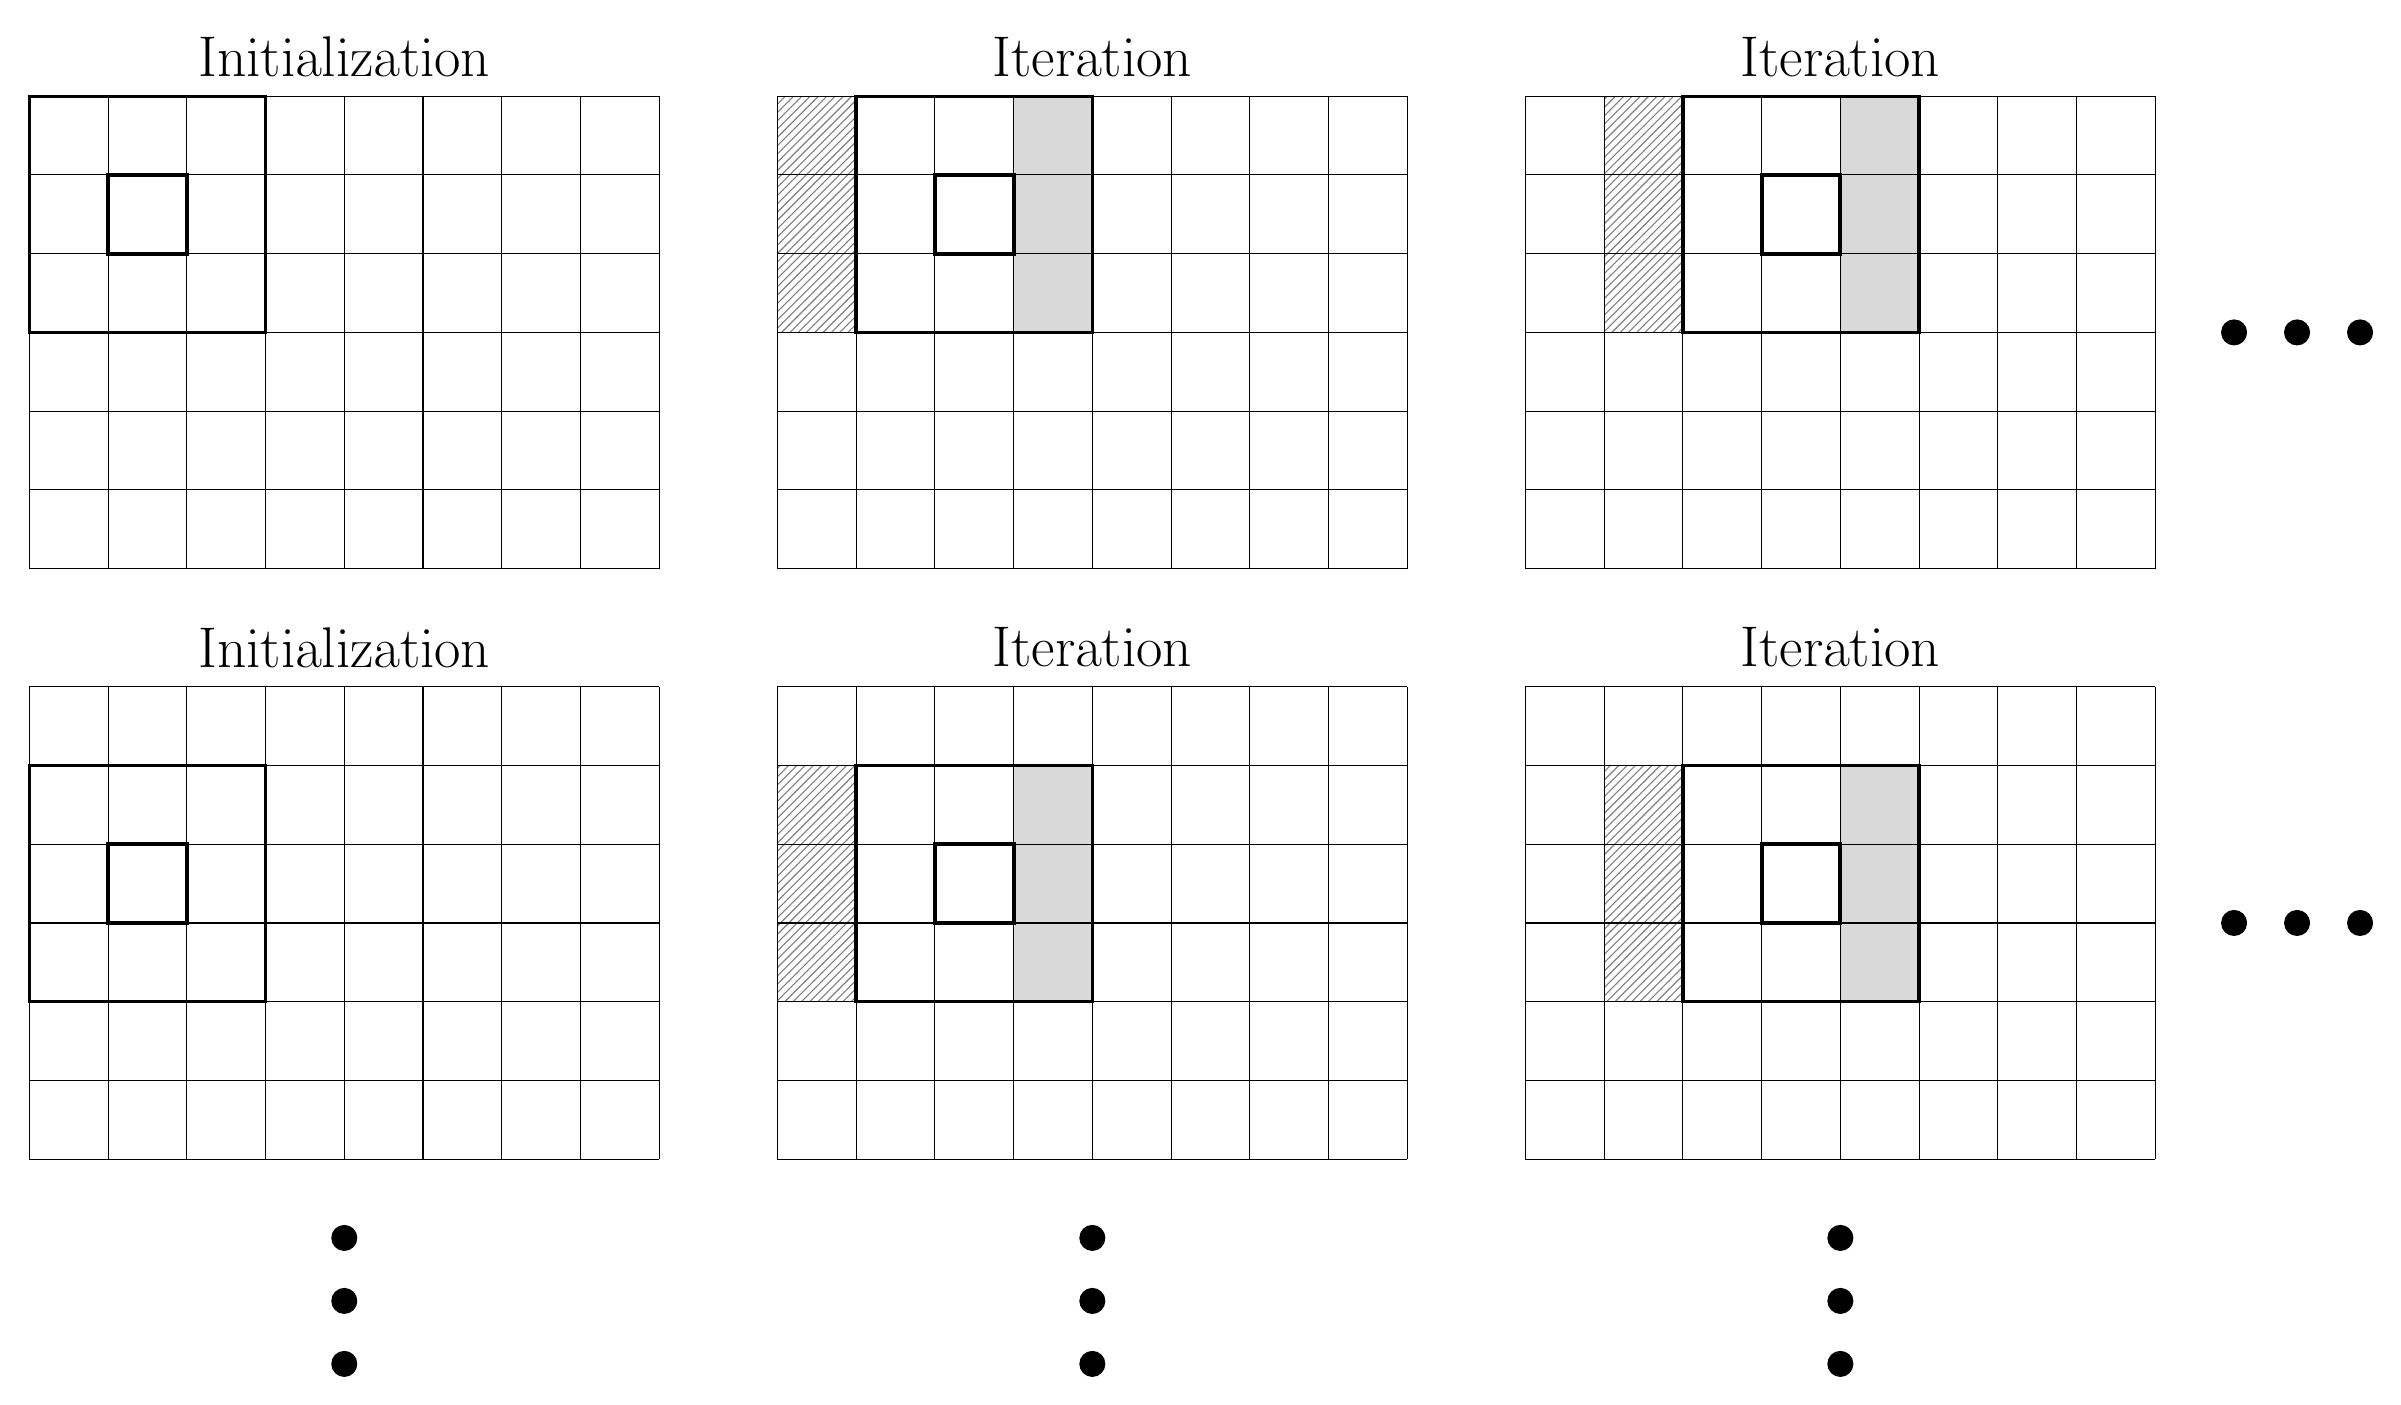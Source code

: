 % \tikzsetnextfilename{system-overview}

\begin{tikzpicture}[
    rounded corners=0mm, 
]
    %%%%%%%%%%%%%%%%%%%%%%%%%%%%%
    %%% Second Row %%%
    %%%%%%%%%%%%%%%%%%%%%%%%%%%%%
    \begin{scope}
        % Grid
        \draw (0, 0) grid (8, 6);

        % Window Size
        \draw[very thick] (0,2) rectangle (3,5);

        % Center Pixel
        \draw[black,line width=0.5mm] (1,3) rectangle (2,4);

        % Text
        \node[anchor=center] at (4, 6.5) {\huge Initialization};
    \end{scope}

    \begin{scope}[xshift=9.5cm]
        % Grid
        \draw (0, 0) grid (8, 6);

        %Coloring
        \draw[pattern=north east lines, pattern color=gray] (0,2) rectangle (1,3);
        \draw[pattern=north east lines, pattern color=gray] (0,3) rectangle (1,4);
        \draw[pattern=north east lines, pattern color=gray] (0,4) rectangle (1,5);
        \fill[gray!30, draw=black] (3,2) rectangle (4,3);
        \fill[gray!30, draw=black] (3,3) rectangle (4,4);
        \fill[gray!30, draw=black] (3,4) rectangle (4,5);

        % Window Size
        \draw[very thick] (1,2) rectangle (4,5);

        % Center Pixel
        \draw[black,line width=0.5mm] (2,3) rectangle (3,4);

        % Text
        \node[anchor=center] at (4, 6.5) {\huge Iteration};
    \end{scope}

    \begin{scope}[xshift=19cm]
        % Grid
        \draw (0, 0) grid (8, 6);

        %Coloring
        \draw[pattern=north east lines, pattern color=gray] (1,2) rectangle (2,3);
        \draw[pattern=north east lines, pattern color=gray] (1,3) rectangle (2,4);
        \draw[pattern=north east lines, pattern color=gray] (1,4) rectangle (2,5);
        \fill[gray!30, draw=black] (4,2) rectangle (5,3);
        \fill[gray!30, draw=black] (4,3) rectangle (5,4);
        \fill[gray!30, draw=black] (4,4) rectangle (5,5);

        % Window Size
        \draw[very thick] (2,2) rectangle (5,5);

        % Center Pixel
        \draw[black,line width=0.5mm] (3,3) rectangle (4,4);

        % Text
        \node[anchor=center] at (4, 6.5) {\huge Iteration};
    \end{scope}


    %%%%%%%%%%%%%%%%%%%%%%%%%%%%%
    %%% First Row %%%
    %%%%%%%%%%%%%%%%%%%%%%%%%%%%%
    \begin{scope}[yshift=7.5cm]
        % Grid
        \draw (0, 0) grid (8, 6);

        % Window Size
        \draw[very thick] (0,3) rectangle (3,6);

        % Center Pixel
        \draw[black,line width=0.5mm] (1,4) rectangle (2,5);

        % Text
        \node[anchor=center] at (4, 6.5) {\huge Initialization};
    \end{scope}

    \begin{scope}[xshift=9.5cm, yshift=7.5cm]
        % Grid
        \draw (0, 0) grid (8, 6);

        %Coloring
        \draw[pattern=north east lines, pattern color=gray] (0,3) rectangle (1,4);
        \draw[pattern=north east lines, pattern color=gray] (0,4) rectangle (1,5);
        \draw[pattern=north east lines, pattern color=gray] (0,5) rectangle (1,6);
        \fill[gray!30, draw=black] (3,3) rectangle (4,4);
        \fill[gray!30, draw=black] (3,4) rectangle (4,5);
        \fill[gray!30, draw=black] (3,5) rectangle (4,6);

        % Window Size
        \draw[very thick] (1,3) rectangle (4,6);

        % Center Pixel
        \draw[black,line width=0.5mm] (2,4) rectangle (3,5);

        % Text
        \node[anchor=center] at (4, 6.5) {\huge Iteration};
    \end{scope}

    \begin{scope}[xshift=19cm, yshift=7.5cm]
        % Grid
        \draw (0, 0) grid (8, 6);

        %Coloring
        \draw[pattern=north east lines, pattern color=gray] (1,3) rectangle (2,4);
        \draw[pattern=north east lines, pattern color=gray] (1,4) rectangle (2,5);
        \draw[pattern=north east lines, pattern color=gray] (1,5) rectangle (2,6);
        \fill[gray!30, draw=black] (4,3) rectangle (5,4);
        \fill[gray!30, draw=black] (4,4) rectangle (5,5);
        \fill[gray!30, draw=black] (4,5) rectangle (5,6);

        % Window Size
        \draw[very thick] (2,3) rectangle (5,6);

        % Center Pixel
        \draw[black,line width=0.5mm] (3,4) rectangle (4,5);

        % Text
        \node[anchor=center] at (4, 6.5) {\huge Iteration};
    \end{scope}

    %%%%%%%%%%%%%%%%%%%%%%%%
    % Circles
    \node[circle, draw=black, fill=black, inner sep=0pt,minimum size=9pt] (p) at (28,10.5) {};
    \node[circle, draw=black, fill=black, inner sep=0pt,minimum size=9pt] (p) at (28.8,10.5) {};
    \node[circle, draw=black, fill=black, inner sep=0pt,minimum size=9pt] (p) at (29.6,10.5) {};

    \node[circle, draw=black, fill=black, inner sep=0pt,minimum size=9pt] (p) at (28,3) {};
    \node[circle, draw=black, fill=black, inner sep=0pt,minimum size=9pt] (p) at (28.8,3) {};
    \node[circle, draw=black, fill=black, inner sep=0pt,minimum size=9pt] (p) at (29.6,3) {};

    \node[circle, draw=black, fill=black, inner sep=0pt,minimum size=9pt] (p) at (4,-1) {};
    \node[circle, draw=black, fill=black, inner sep=0pt,minimum size=9pt] (p) at (4,-1.8) {};
    \node[circle, draw=black, fill=black, inner sep=0pt,minimum size=9pt] (p) at (4,-2.6) {};

    \node[circle, draw=black, fill=black, inner sep=0pt,minimum size=9pt] (p) at (13.5,-1) {};
    \node[circle, draw=black, fill=black, inner sep=0pt,minimum size=9pt] (p) at (13.5,-1.8) {};
    \node[circle, draw=black, fill=black, inner sep=0pt,minimum size=9pt] (p) at (13.5,-2.6) {};

    \node[circle, draw=black, fill=black, inner sep=0pt,minimum size=9pt] (p) at (23,-1) {};
    \node[circle, draw=black, fill=black, inner sep=0pt,minimum size=9pt] (p) at (23,-1.8) {};
    \node[circle, draw=black, fill=black, inner sep=0pt,minimum size=9pt] (p) at (23,-2.6) {};

\end{tikzpicture}